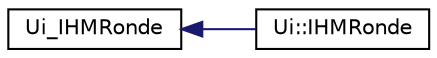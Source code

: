 digraph "Graphical Class Hierarchy"
{
 // LATEX_PDF_SIZE
  edge [fontname="Helvetica",fontsize="10",labelfontname="Helvetica",labelfontsize="10"];
  node [fontname="Helvetica",fontsize="10",shape=record];
  rankdir="LR";
  Node0 [label="Ui_IHMRonde",height=0.2,width=0.4,color="black", fillcolor="white", style="filled",URL="$class_ui___i_h_m_ronde.html",tooltip=" "];
  Node0 -> Node1 [dir="back",color="midnightblue",fontsize="10",style="solid",fontname="Helvetica"];
  Node1 [label="Ui::IHMRonde",height=0.2,width=0.4,color="black", fillcolor="white", style="filled",URL="$class_ui_1_1_i_h_m_ronde.html",tooltip=" "];
}
